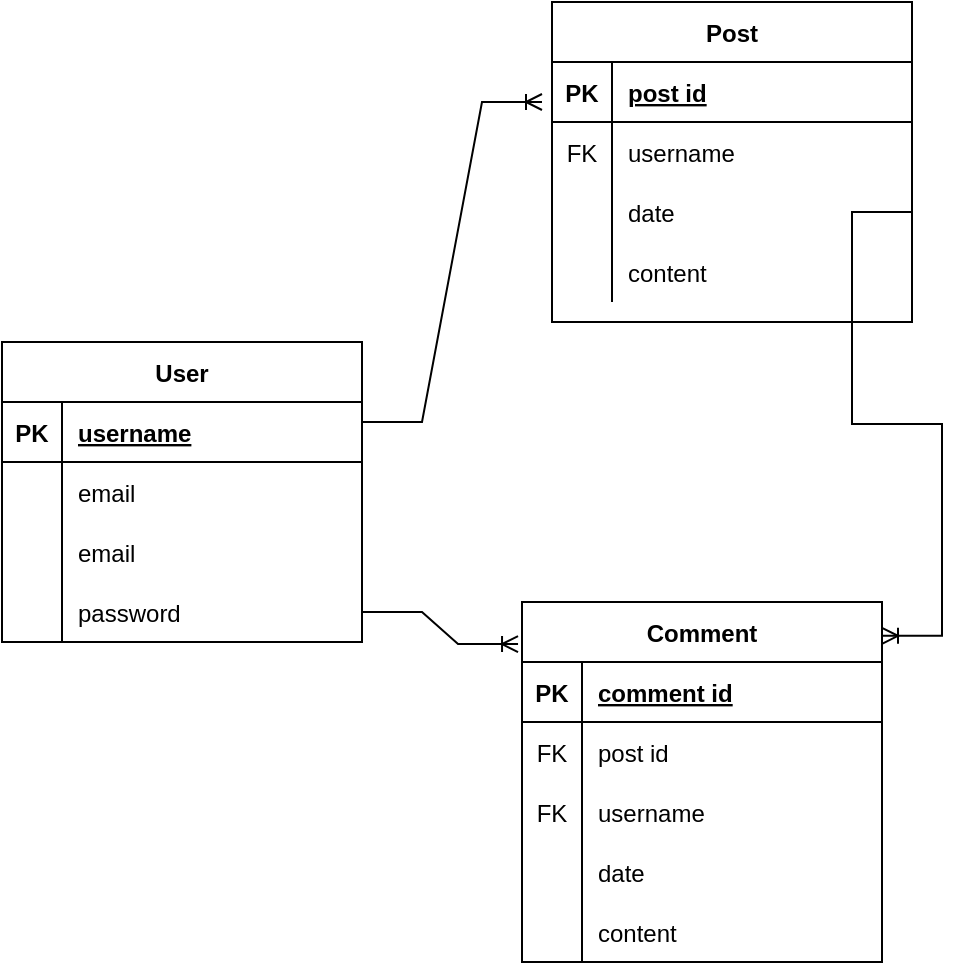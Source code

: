 <mxfile version="16.5.5" type="device"><diagram id="ehBzCELlGl3H9xpmsb4V" name="Page-1"><mxGraphModel dx="1422" dy="754" grid="1" gridSize="10" guides="1" tooltips="1" connect="1" arrows="1" fold="1" page="1" pageScale="1" pageWidth="850" pageHeight="1100" math="0" shadow="0"><root><mxCell id="0"/><mxCell id="1" parent="0"/><mxCell id="NZm1ELCEV5RZO7aMZEwV-2" value="User" style="shape=table;startSize=30;container=1;collapsible=1;childLayout=tableLayout;fixedRows=1;rowLines=0;fontStyle=1;align=center;resizeLast=1;" parent="1" vertex="1"><mxGeometry x="150" y="240" width="180" height="150" as="geometry"/></mxCell><mxCell id="NZm1ELCEV5RZO7aMZEwV-3" value="" style="shape=tableRow;horizontal=0;startSize=0;swimlaneHead=0;swimlaneBody=0;fillColor=none;collapsible=0;dropTarget=0;points=[[0,0.5],[1,0.5]];portConstraint=eastwest;top=0;left=0;right=0;bottom=1;" parent="NZm1ELCEV5RZO7aMZEwV-2" vertex="1"><mxGeometry y="30" width="180" height="30" as="geometry"/></mxCell><mxCell id="NZm1ELCEV5RZO7aMZEwV-4" value="PK" style="shape=partialRectangle;connectable=0;fillColor=none;top=0;left=0;bottom=0;right=0;fontStyle=1;overflow=hidden;" parent="NZm1ELCEV5RZO7aMZEwV-3" vertex="1"><mxGeometry width="30" height="30" as="geometry"><mxRectangle width="30" height="30" as="alternateBounds"/></mxGeometry></mxCell><mxCell id="NZm1ELCEV5RZO7aMZEwV-5" value="username" style="shape=partialRectangle;connectable=0;fillColor=none;top=0;left=0;bottom=0;right=0;align=left;spacingLeft=6;fontStyle=5;overflow=hidden;" parent="NZm1ELCEV5RZO7aMZEwV-3" vertex="1"><mxGeometry x="30" width="150" height="30" as="geometry"><mxRectangle width="150" height="30" as="alternateBounds"/></mxGeometry></mxCell><mxCell id="NZm1ELCEV5RZO7aMZEwV-6" value="" style="shape=tableRow;horizontal=0;startSize=0;swimlaneHead=0;swimlaneBody=0;fillColor=none;collapsible=0;dropTarget=0;points=[[0,0.5],[1,0.5]];portConstraint=eastwest;top=0;left=0;right=0;bottom=0;" parent="NZm1ELCEV5RZO7aMZEwV-2" vertex="1"><mxGeometry y="60" width="180" height="30" as="geometry"/></mxCell><mxCell id="NZm1ELCEV5RZO7aMZEwV-7" value="" style="shape=partialRectangle;connectable=0;fillColor=none;top=0;left=0;bottom=0;right=0;editable=1;overflow=hidden;" parent="NZm1ELCEV5RZO7aMZEwV-6" vertex="1"><mxGeometry width="30" height="30" as="geometry"><mxRectangle width="30" height="30" as="alternateBounds"/></mxGeometry></mxCell><mxCell id="NZm1ELCEV5RZO7aMZEwV-8" value="email" style="shape=partialRectangle;connectable=0;fillColor=none;top=0;left=0;bottom=0;right=0;align=left;spacingLeft=6;overflow=hidden;" parent="NZm1ELCEV5RZO7aMZEwV-6" vertex="1"><mxGeometry x="30" width="150" height="30" as="geometry"><mxRectangle width="150" height="30" as="alternateBounds"/></mxGeometry></mxCell><mxCell id="NZm1ELCEV5RZO7aMZEwV-51" value="" style="shape=tableRow;horizontal=0;startSize=0;swimlaneHead=0;swimlaneBody=0;fillColor=none;collapsible=0;dropTarget=0;points=[[0,0.5],[1,0.5]];portConstraint=eastwest;top=0;left=0;right=0;bottom=0;" parent="NZm1ELCEV5RZO7aMZEwV-2" vertex="1"><mxGeometry y="90" width="180" height="30" as="geometry"/></mxCell><mxCell id="NZm1ELCEV5RZO7aMZEwV-52" value="" style="shape=partialRectangle;connectable=0;fillColor=none;top=0;left=0;bottom=0;right=0;editable=1;overflow=hidden;" parent="NZm1ELCEV5RZO7aMZEwV-51" vertex="1"><mxGeometry width="30" height="30" as="geometry"><mxRectangle width="30" height="30" as="alternateBounds"/></mxGeometry></mxCell><mxCell id="NZm1ELCEV5RZO7aMZEwV-53" value="email" style="shape=partialRectangle;connectable=0;fillColor=none;top=0;left=0;bottom=0;right=0;align=left;spacingLeft=6;overflow=hidden;" parent="NZm1ELCEV5RZO7aMZEwV-51" vertex="1"><mxGeometry x="30" width="150" height="30" as="geometry"><mxRectangle width="150" height="30" as="alternateBounds"/></mxGeometry></mxCell><mxCell id="NZm1ELCEV5RZO7aMZEwV-9" value="" style="shape=tableRow;horizontal=0;startSize=0;swimlaneHead=0;swimlaneBody=0;fillColor=none;collapsible=0;dropTarget=0;points=[[0,0.5],[1,0.5]];portConstraint=eastwest;top=0;left=0;right=0;bottom=0;" parent="NZm1ELCEV5RZO7aMZEwV-2" vertex="1"><mxGeometry y="120" width="180" height="30" as="geometry"/></mxCell><mxCell id="NZm1ELCEV5RZO7aMZEwV-10" value="" style="shape=partialRectangle;connectable=0;fillColor=none;top=0;left=0;bottom=0;right=0;editable=1;overflow=hidden;" parent="NZm1ELCEV5RZO7aMZEwV-9" vertex="1"><mxGeometry width="30" height="30" as="geometry"><mxRectangle width="30" height="30" as="alternateBounds"/></mxGeometry></mxCell><mxCell id="NZm1ELCEV5RZO7aMZEwV-11" value="password" style="shape=partialRectangle;connectable=0;fillColor=none;top=0;left=0;bottom=0;right=0;align=left;spacingLeft=6;overflow=hidden;" parent="NZm1ELCEV5RZO7aMZEwV-9" vertex="1"><mxGeometry x="30" width="150" height="30" as="geometry"><mxRectangle width="150" height="30" as="alternateBounds"/></mxGeometry></mxCell><mxCell id="NZm1ELCEV5RZO7aMZEwV-15" value="Post" style="shape=table;startSize=30;container=1;collapsible=1;childLayout=tableLayout;fixedRows=1;rowLines=0;fontStyle=1;align=center;resizeLast=1;" parent="1" vertex="1"><mxGeometry x="425" y="70" width="180" height="160" as="geometry"/></mxCell><mxCell id="NZm1ELCEV5RZO7aMZEwV-16" value="" style="shape=tableRow;horizontal=0;startSize=0;swimlaneHead=0;swimlaneBody=0;fillColor=none;collapsible=0;dropTarget=0;points=[[0,0.5],[1,0.5]];portConstraint=eastwest;top=0;left=0;right=0;bottom=1;" parent="NZm1ELCEV5RZO7aMZEwV-15" vertex="1"><mxGeometry y="30" width="180" height="30" as="geometry"/></mxCell><mxCell id="NZm1ELCEV5RZO7aMZEwV-17" value="PK" style="shape=partialRectangle;connectable=0;fillColor=none;top=0;left=0;bottom=0;right=0;fontStyle=1;overflow=hidden;" parent="NZm1ELCEV5RZO7aMZEwV-16" vertex="1"><mxGeometry width="30" height="30" as="geometry"><mxRectangle width="30" height="30" as="alternateBounds"/></mxGeometry></mxCell><mxCell id="NZm1ELCEV5RZO7aMZEwV-18" value="post id" style="shape=partialRectangle;connectable=0;fillColor=none;top=0;left=0;bottom=0;right=0;align=left;spacingLeft=6;fontStyle=5;overflow=hidden;" parent="NZm1ELCEV5RZO7aMZEwV-16" vertex="1"><mxGeometry x="30" width="150" height="30" as="geometry"><mxRectangle width="150" height="30" as="alternateBounds"/></mxGeometry></mxCell><mxCell id="NZm1ELCEV5RZO7aMZEwV-19" value="" style="shape=tableRow;horizontal=0;startSize=0;swimlaneHead=0;swimlaneBody=0;fillColor=none;collapsible=0;dropTarget=0;points=[[0,0.5],[1,0.5]];portConstraint=eastwest;top=0;left=0;right=0;bottom=0;" parent="NZm1ELCEV5RZO7aMZEwV-15" vertex="1"><mxGeometry y="60" width="180" height="30" as="geometry"/></mxCell><mxCell id="NZm1ELCEV5RZO7aMZEwV-20" value="FK" style="shape=partialRectangle;connectable=0;fillColor=none;top=0;left=0;bottom=0;right=0;editable=1;overflow=hidden;" parent="NZm1ELCEV5RZO7aMZEwV-19" vertex="1"><mxGeometry width="30" height="30" as="geometry"><mxRectangle width="30" height="30" as="alternateBounds"/></mxGeometry></mxCell><mxCell id="NZm1ELCEV5RZO7aMZEwV-21" value="username" style="shape=partialRectangle;connectable=0;fillColor=none;top=0;left=0;bottom=0;right=0;align=left;spacingLeft=6;overflow=hidden;" parent="NZm1ELCEV5RZO7aMZEwV-19" vertex="1"><mxGeometry x="30" width="150" height="30" as="geometry"><mxRectangle width="150" height="30" as="alternateBounds"/></mxGeometry></mxCell><mxCell id="NZm1ELCEV5RZO7aMZEwV-22" value="" style="shape=tableRow;horizontal=0;startSize=0;swimlaneHead=0;swimlaneBody=0;fillColor=none;collapsible=0;dropTarget=0;points=[[0,0.5],[1,0.5]];portConstraint=eastwest;top=0;left=0;right=0;bottom=0;" parent="NZm1ELCEV5RZO7aMZEwV-15" vertex="1"><mxGeometry y="90" width="180" height="30" as="geometry"/></mxCell><mxCell id="NZm1ELCEV5RZO7aMZEwV-23" value="" style="shape=partialRectangle;connectable=0;fillColor=none;top=0;left=0;bottom=0;right=0;editable=1;overflow=hidden;" parent="NZm1ELCEV5RZO7aMZEwV-22" vertex="1"><mxGeometry width="30" height="30" as="geometry"><mxRectangle width="30" height="30" as="alternateBounds"/></mxGeometry></mxCell><mxCell id="NZm1ELCEV5RZO7aMZEwV-24" value="date" style="shape=partialRectangle;connectable=0;fillColor=none;top=0;left=0;bottom=0;right=0;align=left;spacingLeft=6;overflow=hidden;" parent="NZm1ELCEV5RZO7aMZEwV-22" vertex="1"><mxGeometry x="30" width="150" height="30" as="geometry"><mxRectangle width="150" height="30" as="alternateBounds"/></mxGeometry></mxCell><mxCell id="NZm1ELCEV5RZO7aMZEwV-25" value="" style="shape=tableRow;horizontal=0;startSize=0;swimlaneHead=0;swimlaneBody=0;fillColor=none;collapsible=0;dropTarget=0;points=[[0,0.5],[1,0.5]];portConstraint=eastwest;top=0;left=0;right=0;bottom=0;" parent="NZm1ELCEV5RZO7aMZEwV-15" vertex="1"><mxGeometry y="120" width="180" height="30" as="geometry"/></mxCell><mxCell id="NZm1ELCEV5RZO7aMZEwV-26" value="" style="shape=partialRectangle;connectable=0;fillColor=none;top=0;left=0;bottom=0;right=0;editable=1;overflow=hidden;" parent="NZm1ELCEV5RZO7aMZEwV-25" vertex="1"><mxGeometry width="30" height="30" as="geometry"><mxRectangle width="30" height="30" as="alternateBounds"/></mxGeometry></mxCell><mxCell id="NZm1ELCEV5RZO7aMZEwV-27" value="content" style="shape=partialRectangle;connectable=0;fillColor=none;top=0;left=0;bottom=0;right=0;align=left;spacingLeft=6;overflow=hidden;" parent="NZm1ELCEV5RZO7aMZEwV-25" vertex="1"><mxGeometry x="30" width="150" height="30" as="geometry"><mxRectangle width="150" height="30" as="alternateBounds"/></mxGeometry></mxCell><mxCell id="NZm1ELCEV5RZO7aMZEwV-28" value="Comment" style="shape=table;startSize=30;container=1;collapsible=1;childLayout=tableLayout;fixedRows=1;rowLines=0;fontStyle=1;align=center;resizeLast=1;" parent="1" vertex="1"><mxGeometry x="410" y="370" width="180" height="180" as="geometry"/></mxCell><mxCell id="NZm1ELCEV5RZO7aMZEwV-29" value="" style="shape=tableRow;horizontal=0;startSize=0;swimlaneHead=0;swimlaneBody=0;fillColor=none;collapsible=0;dropTarget=0;points=[[0,0.5],[1,0.5]];portConstraint=eastwest;top=0;left=0;right=0;bottom=1;" parent="NZm1ELCEV5RZO7aMZEwV-28" vertex="1"><mxGeometry y="30" width="180" height="30" as="geometry"/></mxCell><mxCell id="NZm1ELCEV5RZO7aMZEwV-30" value="PK" style="shape=partialRectangle;connectable=0;fillColor=none;top=0;left=0;bottom=0;right=0;fontStyle=1;overflow=hidden;" parent="NZm1ELCEV5RZO7aMZEwV-29" vertex="1"><mxGeometry width="30" height="30" as="geometry"><mxRectangle width="30" height="30" as="alternateBounds"/></mxGeometry></mxCell><mxCell id="NZm1ELCEV5RZO7aMZEwV-31" value="comment id" style="shape=partialRectangle;connectable=0;fillColor=none;top=0;left=0;bottom=0;right=0;align=left;spacingLeft=6;fontStyle=5;overflow=hidden;" parent="NZm1ELCEV5RZO7aMZEwV-29" vertex="1"><mxGeometry x="30" width="150" height="30" as="geometry"><mxRectangle width="150" height="30" as="alternateBounds"/></mxGeometry></mxCell><mxCell id="NZm1ELCEV5RZO7aMZEwV-32" value="" style="shape=tableRow;horizontal=0;startSize=0;swimlaneHead=0;swimlaneBody=0;fillColor=none;collapsible=0;dropTarget=0;points=[[0,0.5],[1,0.5]];portConstraint=eastwest;top=0;left=0;right=0;bottom=0;" parent="NZm1ELCEV5RZO7aMZEwV-28" vertex="1"><mxGeometry y="60" width="180" height="30" as="geometry"/></mxCell><mxCell id="NZm1ELCEV5RZO7aMZEwV-33" value="FK" style="shape=partialRectangle;connectable=0;fillColor=none;top=0;left=0;bottom=0;right=0;editable=1;overflow=hidden;" parent="NZm1ELCEV5RZO7aMZEwV-32" vertex="1"><mxGeometry width="30" height="30" as="geometry"><mxRectangle width="30" height="30" as="alternateBounds"/></mxGeometry></mxCell><mxCell id="NZm1ELCEV5RZO7aMZEwV-34" value="post id" style="shape=partialRectangle;connectable=0;fillColor=none;top=0;left=0;bottom=0;right=0;align=left;spacingLeft=6;overflow=hidden;" parent="NZm1ELCEV5RZO7aMZEwV-32" vertex="1"><mxGeometry x="30" width="150" height="30" as="geometry"><mxRectangle width="150" height="30" as="alternateBounds"/></mxGeometry></mxCell><mxCell id="NZm1ELCEV5RZO7aMZEwV-35" value="" style="shape=tableRow;horizontal=0;startSize=0;swimlaneHead=0;swimlaneBody=0;fillColor=none;collapsible=0;dropTarget=0;points=[[0,0.5],[1,0.5]];portConstraint=eastwest;top=0;left=0;right=0;bottom=0;" parent="NZm1ELCEV5RZO7aMZEwV-28" vertex="1"><mxGeometry y="90" width="180" height="30" as="geometry"/></mxCell><mxCell id="NZm1ELCEV5RZO7aMZEwV-36" value="FK" style="shape=partialRectangle;connectable=0;fillColor=none;top=0;left=0;bottom=0;right=0;editable=1;overflow=hidden;" parent="NZm1ELCEV5RZO7aMZEwV-35" vertex="1"><mxGeometry width="30" height="30" as="geometry"><mxRectangle width="30" height="30" as="alternateBounds"/></mxGeometry></mxCell><mxCell id="NZm1ELCEV5RZO7aMZEwV-37" value="username" style="shape=partialRectangle;connectable=0;fillColor=none;top=0;left=0;bottom=0;right=0;align=left;spacingLeft=6;overflow=hidden;" parent="NZm1ELCEV5RZO7aMZEwV-35" vertex="1"><mxGeometry x="30" width="150" height="30" as="geometry"><mxRectangle width="150" height="30" as="alternateBounds"/></mxGeometry></mxCell><mxCell id="NZm1ELCEV5RZO7aMZEwV-38" value="" style="shape=tableRow;horizontal=0;startSize=0;swimlaneHead=0;swimlaneBody=0;fillColor=none;collapsible=0;dropTarget=0;points=[[0,0.5],[1,0.5]];portConstraint=eastwest;top=0;left=0;right=0;bottom=0;" parent="NZm1ELCEV5RZO7aMZEwV-28" vertex="1"><mxGeometry y="120" width="180" height="30" as="geometry"/></mxCell><mxCell id="NZm1ELCEV5RZO7aMZEwV-39" value="" style="shape=partialRectangle;connectable=0;fillColor=none;top=0;left=0;bottom=0;right=0;editable=1;overflow=hidden;" parent="NZm1ELCEV5RZO7aMZEwV-38" vertex="1"><mxGeometry width="30" height="30" as="geometry"><mxRectangle width="30" height="30" as="alternateBounds"/></mxGeometry></mxCell><mxCell id="NZm1ELCEV5RZO7aMZEwV-40" value="date" style="shape=partialRectangle;connectable=0;fillColor=none;top=0;left=0;bottom=0;right=0;align=left;spacingLeft=6;overflow=hidden;" parent="NZm1ELCEV5RZO7aMZEwV-38" vertex="1"><mxGeometry x="30" width="150" height="30" as="geometry"><mxRectangle width="150" height="30" as="alternateBounds"/></mxGeometry></mxCell><mxCell id="NZm1ELCEV5RZO7aMZEwV-47" style="shape=tableRow;horizontal=0;startSize=0;swimlaneHead=0;swimlaneBody=0;fillColor=none;collapsible=0;dropTarget=0;points=[[0,0.5],[1,0.5]];portConstraint=eastwest;top=0;left=0;right=0;bottom=0;" parent="NZm1ELCEV5RZO7aMZEwV-28" vertex="1"><mxGeometry y="150" width="180" height="30" as="geometry"/></mxCell><mxCell id="NZm1ELCEV5RZO7aMZEwV-48" style="shape=partialRectangle;connectable=0;fillColor=none;top=0;left=0;bottom=0;right=0;editable=1;overflow=hidden;" parent="NZm1ELCEV5RZO7aMZEwV-47" vertex="1"><mxGeometry width="30" height="30" as="geometry"><mxRectangle width="30" height="30" as="alternateBounds"/></mxGeometry></mxCell><mxCell id="NZm1ELCEV5RZO7aMZEwV-49" value="content" style="shape=partialRectangle;connectable=0;fillColor=none;top=0;left=0;bottom=0;right=0;align=left;spacingLeft=6;overflow=hidden;" parent="NZm1ELCEV5RZO7aMZEwV-47" vertex="1"><mxGeometry x="30" width="150" height="30" as="geometry"><mxRectangle width="150" height="30" as="alternateBounds"/></mxGeometry></mxCell><mxCell id="9uje4rGBJ2dGjTTRJw7C-1" value="" style="edgeStyle=entityRelationEdgeStyle;fontSize=12;html=1;endArrow=ERoneToMany;rounded=0;" edge="1" parent="1"><mxGeometry width="100" height="100" relative="1" as="geometry"><mxPoint x="330" y="280" as="sourcePoint"/><mxPoint x="420" y="120" as="targetPoint"/></mxGeometry></mxCell><mxCell id="9uje4rGBJ2dGjTTRJw7C-4" value="" style="edgeStyle=entityRelationEdgeStyle;fontSize=12;html=1;endArrow=ERoneToMany;rounded=0;exitX=1;exitY=0.5;exitDx=0;exitDy=0;entryX=1;entryY=0.094;entryDx=0;entryDy=0;entryPerimeter=0;" edge="1" parent="1" source="NZm1ELCEV5RZO7aMZEwV-22" target="NZm1ELCEV5RZO7aMZEwV-28"><mxGeometry width="100" height="100" relative="1" as="geometry"><mxPoint x="405" y="340" as="sourcePoint"/><mxPoint x="485" y="430" as="targetPoint"/></mxGeometry></mxCell><mxCell id="9uje4rGBJ2dGjTTRJw7C-5" value="" style="edgeStyle=entityRelationEdgeStyle;fontSize=12;html=1;endArrow=ERoneToMany;rounded=0;entryX=-0.011;entryY=0.117;entryDx=0;entryDy=0;entryPerimeter=0;exitX=1;exitY=0.5;exitDx=0;exitDy=0;" edge="1" parent="1" source="NZm1ELCEV5RZO7aMZEwV-9" target="NZm1ELCEV5RZO7aMZEwV-28"><mxGeometry width="100" height="100" relative="1" as="geometry"><mxPoint x="130" y="580" as="sourcePoint"/><mxPoint x="230" y="480" as="targetPoint"/></mxGeometry></mxCell></root></mxGraphModel></diagram></mxfile>